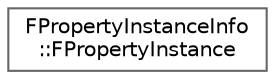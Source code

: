 digraph "Graphical Class Hierarchy"
{
 // INTERACTIVE_SVG=YES
 // LATEX_PDF_SIZE
  bgcolor="transparent";
  edge [fontname=Helvetica,fontsize=10,labelfontname=Helvetica,labelfontsize=10];
  node [fontname=Helvetica,fontsize=10,shape=box,height=0.2,width=0.4];
  rankdir="LR";
  Node0 [id="Node000000",label="FPropertyInstanceInfo\l::FPropertyInstance",height=0.2,width=0.4,color="grey40", fillcolor="white", style="filled",URL="$d1/d88/structFPropertyInstanceInfo_1_1FPropertyInstance.html",tooltip="used to determine whether an object's property has been visited yet when generating FDebugInfo"];
}
